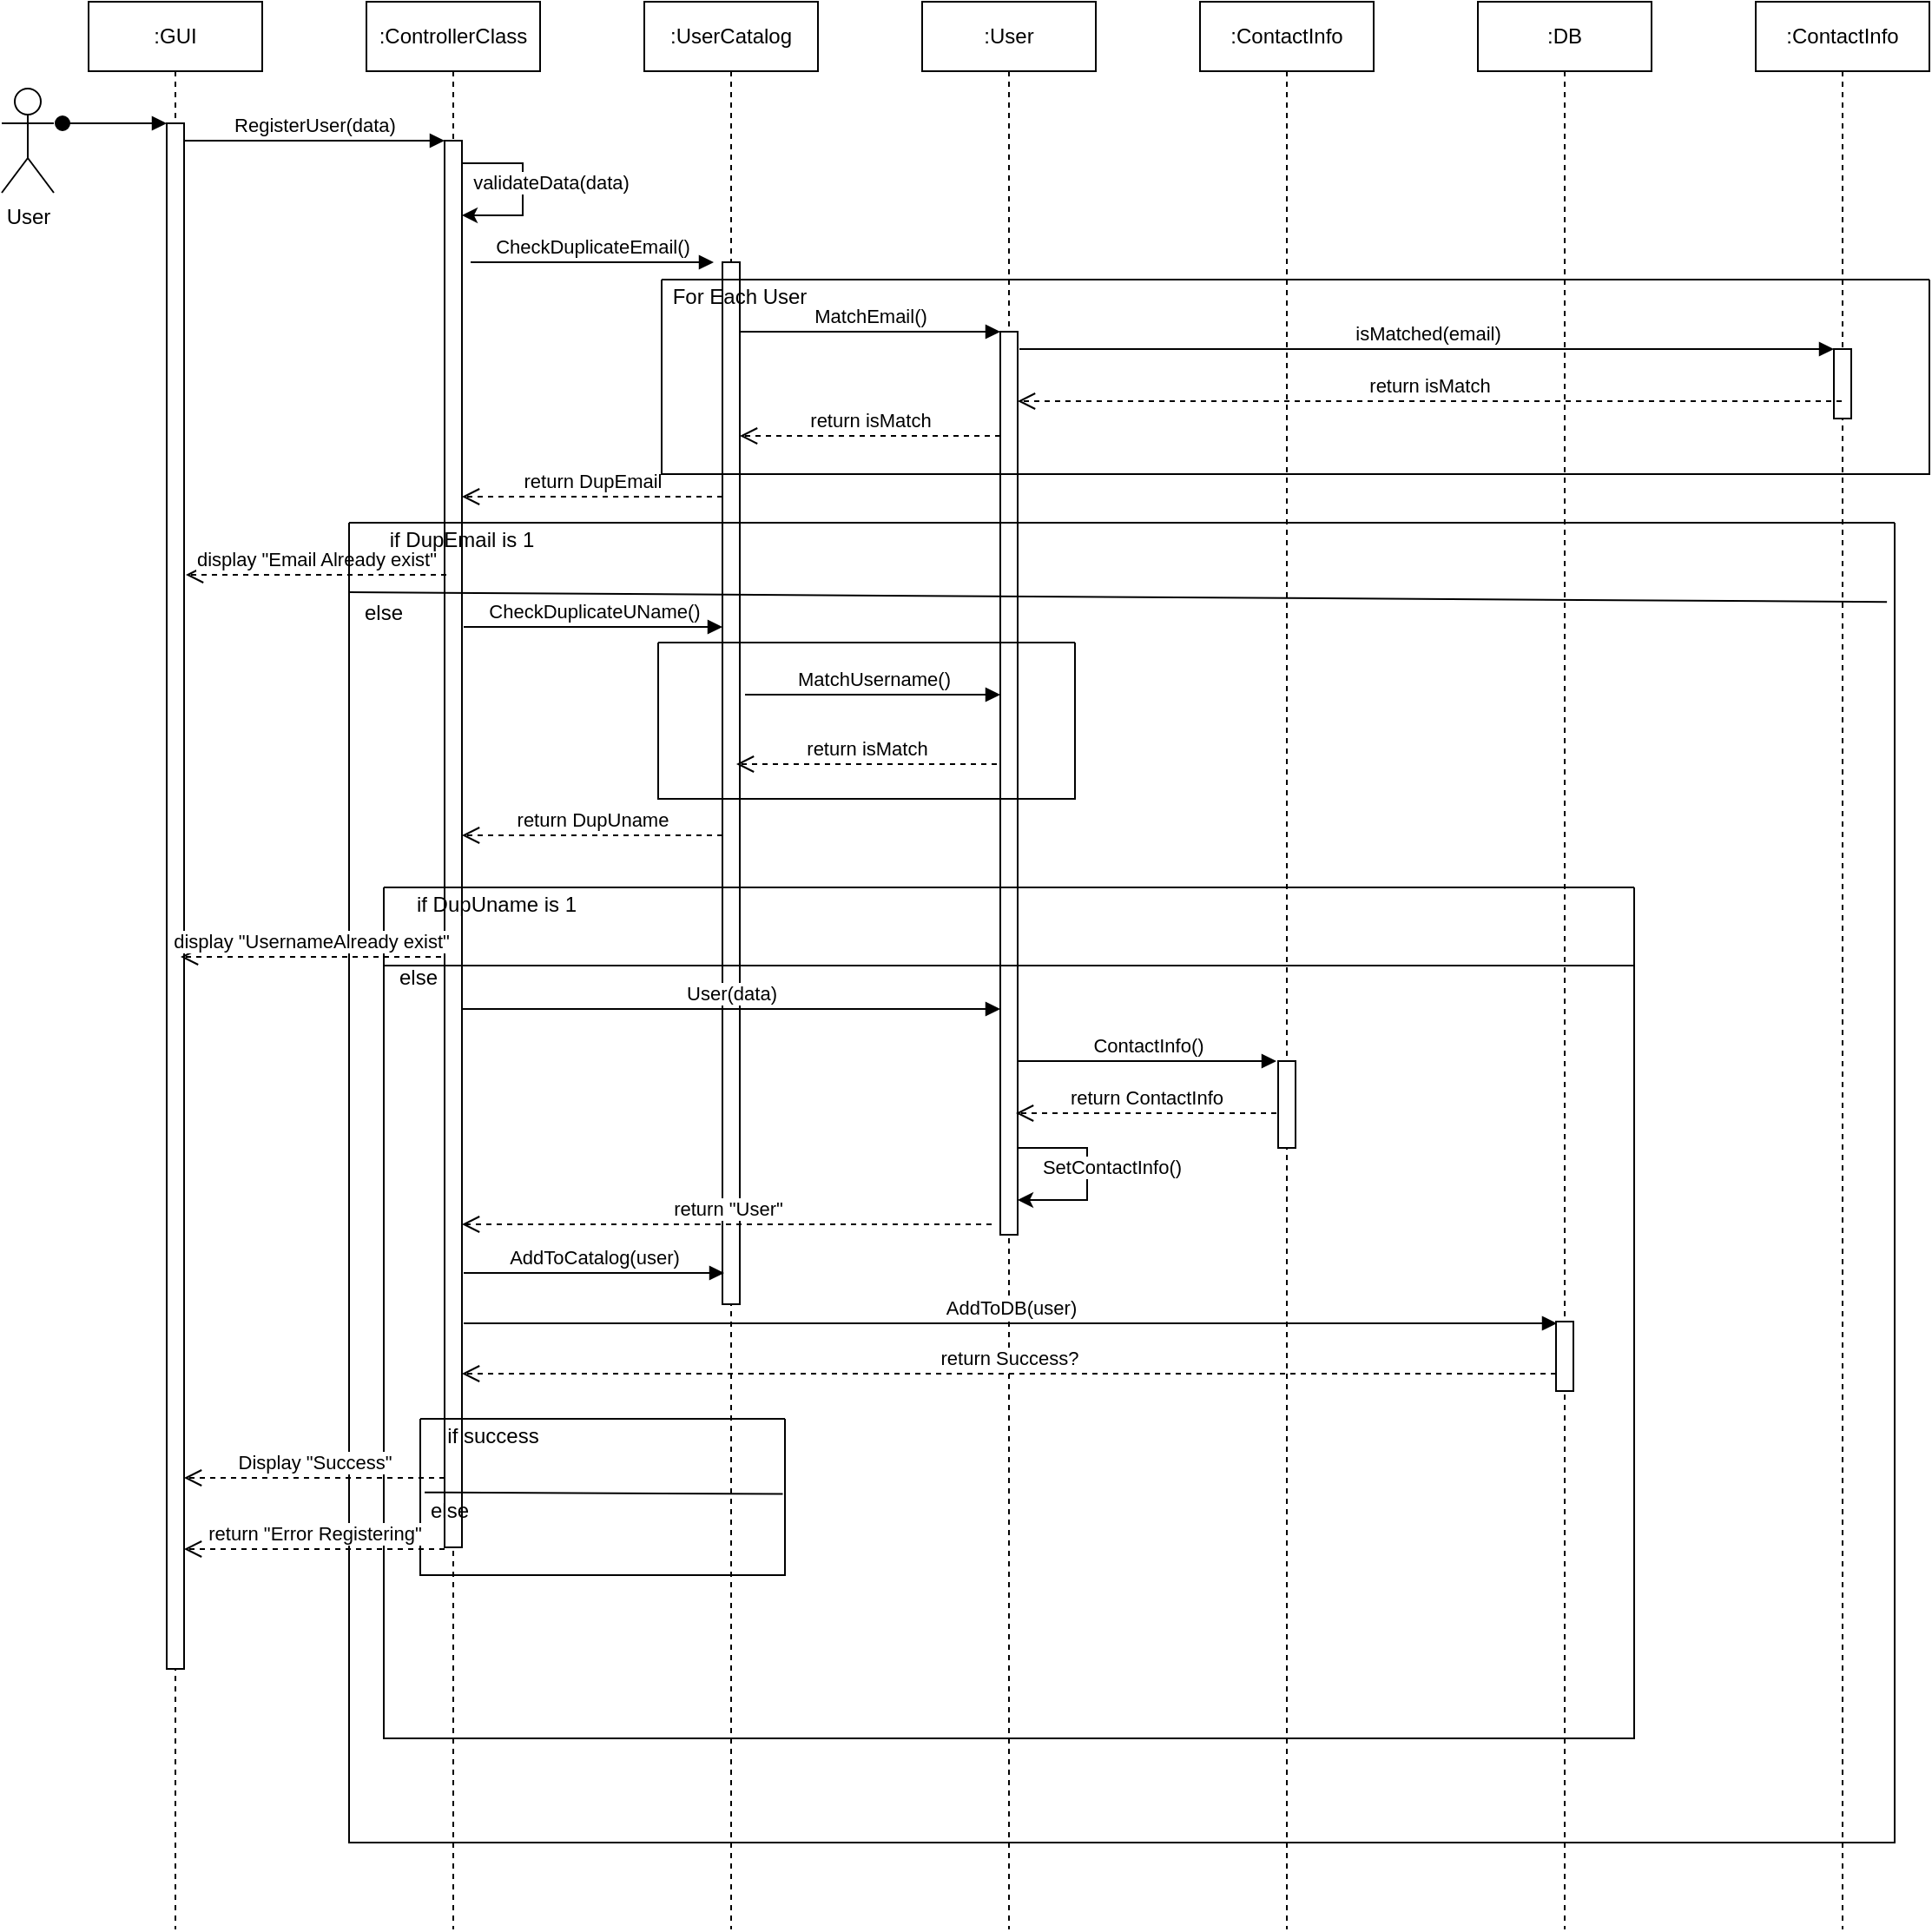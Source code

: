 <mxfile version="28.2.7">
  <diagram name="Page-1" id="2YBvvXClWsGukQMizWep">
    <mxGraphModel grid="1" page="1" gridSize="10" guides="1" tooltips="1" connect="1" arrows="1" fold="1" pageScale="1" pageWidth="850" pageHeight="1100" math="0" shadow="0">
      <root>
        <mxCell id="0" />
        <mxCell id="1" parent="0" />
        <mxCell id="aM9ryv3xv72pqoxQDRHE-1" value=":GUI" style="shape=umlLifeline;perimeter=lifelinePerimeter;whiteSpace=wrap;html=1;container=0;dropTarget=0;collapsible=0;recursiveResize=0;outlineConnect=0;portConstraint=eastwest;newEdgeStyle={&quot;edgeStyle&quot;:&quot;elbowEdgeStyle&quot;,&quot;elbow&quot;:&quot;vertical&quot;,&quot;curved&quot;:0,&quot;rounded&quot;:0};" vertex="1" parent="1">
          <mxGeometry x="60" y="40" width="100" height="1110" as="geometry" />
        </mxCell>
        <mxCell id="aM9ryv3xv72pqoxQDRHE-2" value="" style="html=1;points=[];perimeter=orthogonalPerimeter;outlineConnect=0;targetShapes=umlLifeline;portConstraint=eastwest;newEdgeStyle={&quot;edgeStyle&quot;:&quot;elbowEdgeStyle&quot;,&quot;elbow&quot;:&quot;vertical&quot;,&quot;curved&quot;:0,&quot;rounded&quot;:0};" vertex="1" parent="aM9ryv3xv72pqoxQDRHE-1">
          <mxGeometry x="45" y="70" width="10" height="890" as="geometry" />
        </mxCell>
        <mxCell id="aM9ryv3xv72pqoxQDRHE-3" value="" style="html=1;verticalAlign=bottom;startArrow=oval;endArrow=block;startSize=8;edgeStyle=elbowEdgeStyle;elbow=vertical;curved=0;rounded=0;" edge="1" parent="aM9ryv3xv72pqoxQDRHE-1" target="aM9ryv3xv72pqoxQDRHE-2">
          <mxGeometry relative="1" as="geometry">
            <mxPoint x="-15" y="70" as="sourcePoint" />
          </mxGeometry>
        </mxCell>
        <mxCell id="aM9ryv3xv72pqoxQDRHE-5" value=":ControllerClass" style="shape=umlLifeline;perimeter=lifelinePerimeter;whiteSpace=wrap;html=1;container=0;dropTarget=0;collapsible=0;recursiveResize=0;outlineConnect=0;portConstraint=eastwest;newEdgeStyle={&quot;edgeStyle&quot;:&quot;elbowEdgeStyle&quot;,&quot;elbow&quot;:&quot;vertical&quot;,&quot;curved&quot;:0,&quot;rounded&quot;:0};" vertex="1" parent="1">
          <mxGeometry x="220" y="40" width="100" height="1110" as="geometry" />
        </mxCell>
        <mxCell id="aM9ryv3xv72pqoxQDRHE-6" value="" style="html=1;points=[];perimeter=orthogonalPerimeter;outlineConnect=0;targetShapes=umlLifeline;portConstraint=eastwest;newEdgeStyle={&quot;edgeStyle&quot;:&quot;elbowEdgeStyle&quot;,&quot;elbow&quot;:&quot;vertical&quot;,&quot;curved&quot;:0,&quot;rounded&quot;:0};" vertex="1" parent="aM9ryv3xv72pqoxQDRHE-5">
          <mxGeometry x="45" y="80" width="10" height="810" as="geometry" />
        </mxCell>
        <mxCell id="pFnvR7Fhqss8X4SgKyYp-5" value="" style="endArrow=classic;html=1;rounded=0;" edge="1" parent="aM9ryv3xv72pqoxQDRHE-5">
          <mxGeometry width="50" height="50" relative="1" as="geometry">
            <mxPoint x="55" y="93" as="sourcePoint" />
            <mxPoint x="55" y="123" as="targetPoint" />
            <Array as="points">
              <mxPoint x="90" y="93" />
              <mxPoint x="90" y="123" />
            </Array>
          </mxGeometry>
        </mxCell>
        <mxCell id="pFnvR7Fhqss8X4SgKyYp-9" value="validateData(data)" style="edgeLabel;html=1;align=center;verticalAlign=middle;resizable=0;points=[];" connectable="0" vertex="1" parent="pFnvR7Fhqss8X4SgKyYp-5">
          <mxGeometry x="-0.364" y="2" relative="1" as="geometry">
            <mxPoint x="19" y="13" as="offset" />
          </mxGeometry>
        </mxCell>
        <mxCell id="aM9ryv3xv72pqoxQDRHE-7" value="RegisterUser(data)" style="html=1;verticalAlign=bottom;endArrow=block;edgeStyle=elbowEdgeStyle;elbow=vertical;curved=0;rounded=0;" edge="1" parent="1" source="aM9ryv3xv72pqoxQDRHE-2" target="aM9ryv3xv72pqoxQDRHE-6">
          <mxGeometry relative="1" as="geometry">
            <mxPoint x="195" y="130" as="sourcePoint" />
            <Array as="points">
              <mxPoint x="180" y="120" />
            </Array>
          </mxGeometry>
        </mxCell>
        <mxCell id="aM9ryv3xv72pqoxQDRHE-8" value="display &quot;Email Already exist&quot;" style="html=1;verticalAlign=bottom;endArrow=open;dashed=1;endSize=8;edgeStyle=elbowEdgeStyle;elbow=vertical;curved=0;rounded=0;" edge="1" parent="1">
          <mxGeometry relative="1" as="geometry">
            <mxPoint x="116" y="370" as="targetPoint" />
            <Array as="points">
              <mxPoint x="191" y="370" />
            </Array>
            <mxPoint x="266" y="370" as="sourcePoint" />
          </mxGeometry>
        </mxCell>
        <mxCell id="pFnvR7Fhqss8X4SgKyYp-1" value=":UserCatalog" style="shape=umlLifeline;perimeter=lifelinePerimeter;whiteSpace=wrap;html=1;container=0;dropTarget=0;collapsible=0;recursiveResize=0;outlineConnect=0;portConstraint=eastwest;newEdgeStyle={&quot;edgeStyle&quot;:&quot;elbowEdgeStyle&quot;,&quot;elbow&quot;:&quot;vertical&quot;,&quot;curved&quot;:0,&quot;rounded&quot;:0};" vertex="1" parent="1">
          <mxGeometry x="380" y="40" width="100" height="1110" as="geometry" />
        </mxCell>
        <mxCell id="pFnvR7Fhqss8X4SgKyYp-2" value="" style="html=1;points=[];perimeter=orthogonalPerimeter;outlineConnect=0;targetShapes=umlLifeline;portConstraint=eastwest;newEdgeStyle={&quot;edgeStyle&quot;:&quot;elbowEdgeStyle&quot;,&quot;elbow&quot;:&quot;vertical&quot;,&quot;curved&quot;:0,&quot;rounded&quot;:0};" vertex="1" parent="pFnvR7Fhqss8X4SgKyYp-1">
          <mxGeometry x="45" y="150" width="10" height="600" as="geometry" />
        </mxCell>
        <mxCell id="pFnvR7Fhqss8X4SgKyYp-3" value=":User" style="shape=umlLifeline;perimeter=lifelinePerimeter;whiteSpace=wrap;html=1;container=0;dropTarget=0;collapsible=0;recursiveResize=0;outlineConnect=0;portConstraint=eastwest;newEdgeStyle={&quot;edgeStyle&quot;:&quot;elbowEdgeStyle&quot;,&quot;elbow&quot;:&quot;vertical&quot;,&quot;curved&quot;:0,&quot;rounded&quot;:0};" vertex="1" parent="1">
          <mxGeometry x="540" y="40" width="100" height="1110" as="geometry" />
        </mxCell>
        <mxCell id="pFnvR7Fhqss8X4SgKyYp-4" value="" style="html=1;points=[];perimeter=orthogonalPerimeter;outlineConnect=0;targetShapes=umlLifeline;portConstraint=eastwest;newEdgeStyle={&quot;edgeStyle&quot;:&quot;elbowEdgeStyle&quot;,&quot;elbow&quot;:&quot;vertical&quot;,&quot;curved&quot;:0,&quot;rounded&quot;:0};" vertex="1" parent="pFnvR7Fhqss8X4SgKyYp-3">
          <mxGeometry x="45" y="190" width="10" height="520" as="geometry" />
        </mxCell>
        <mxCell id="pFnvR7Fhqss8X4SgKyYp-38" value="" style="endArrow=classic;html=1;rounded=0;" edge="1" parent="pFnvR7Fhqss8X4SgKyYp-3" source="pFnvR7Fhqss8X4SgKyYp-4" target="pFnvR7Fhqss8X4SgKyYp-4">
          <mxGeometry width="50" height="50" relative="1" as="geometry">
            <mxPoint x="60" y="660" as="sourcePoint" />
            <mxPoint x="60" y="690" as="targetPoint" />
            <Array as="points">
              <mxPoint x="95" y="660" />
              <mxPoint x="95" y="690" />
            </Array>
          </mxGeometry>
        </mxCell>
        <mxCell id="pFnvR7Fhqss8X4SgKyYp-39" value="SetContactInfo()" style="edgeLabel;html=1;align=center;verticalAlign=middle;resizable=0;points=[];" connectable="0" vertex="1" parent="pFnvR7Fhqss8X4SgKyYp-38">
          <mxGeometry x="-0.364" y="2" relative="1" as="geometry">
            <mxPoint x="19" y="13" as="offset" />
          </mxGeometry>
        </mxCell>
        <mxCell id="pFnvR7Fhqss8X4SgKyYp-10" value="CheckDuplicateEmail()" style="html=1;verticalAlign=bottom;endArrow=block;edgeStyle=elbowEdgeStyle;elbow=vertical;curved=0;rounded=0;" edge="1" parent="1">
          <mxGeometry relative="1" as="geometry">
            <mxPoint x="280" y="190" as="sourcePoint" />
            <Array as="points">
              <mxPoint x="335" y="190" />
            </Array>
            <mxPoint x="420" y="190" as="targetPoint" />
          </mxGeometry>
        </mxCell>
        <mxCell id="pFnvR7Fhqss8X4SgKyYp-11" value="return DupEmail" style="html=1;verticalAlign=bottom;endArrow=open;dashed=1;endSize=8;edgeStyle=elbowEdgeStyle;elbow=horizontal;curved=0;rounded=0;" edge="1" parent="1">
          <mxGeometry relative="1" as="geometry">
            <mxPoint x="275" y="325" as="targetPoint" />
            <Array as="points">
              <mxPoint x="350" y="325" />
            </Array>
            <mxPoint x="425" y="325" as="sourcePoint" />
          </mxGeometry>
        </mxCell>
        <mxCell id="pFnvR7Fhqss8X4SgKyYp-12" value="" style="swimlane;startSize=0;" vertex="1" parent="1">
          <mxGeometry x="210" y="340" width="890" height="760" as="geometry" />
        </mxCell>
        <mxCell id="pFnvR7Fhqss8X4SgKyYp-13" value="if DupEmail is 1" style="text;html=1;whiteSpace=wrap;strokeColor=none;fillColor=none;align=center;verticalAlign=middle;rounded=0;" vertex="1" parent="pFnvR7Fhqss8X4SgKyYp-12">
          <mxGeometry width="130" height="20" as="geometry" />
        </mxCell>
        <mxCell id="pFnvR7Fhqss8X4SgKyYp-14" value="" style="endArrow=none;html=1;rounded=0;exitX=0;exitY=0.25;exitDx=0;exitDy=0;entryX=0.995;entryY=0.06;entryDx=0;entryDy=0;entryPerimeter=0;" edge="1" parent="pFnvR7Fhqss8X4SgKyYp-12" target="pFnvR7Fhqss8X4SgKyYp-12">
          <mxGeometry width="50" height="50" relative="1" as="geometry">
            <mxPoint y="40.0" as="sourcePoint" />
            <mxPoint x="740" y="40" as="targetPoint" />
          </mxGeometry>
        </mxCell>
        <mxCell id="pFnvR7Fhqss8X4SgKyYp-15" value="else" style="text;html=1;whiteSpace=wrap;strokeColor=none;fillColor=none;align=center;verticalAlign=middle;rounded=0;" vertex="1" parent="pFnvR7Fhqss8X4SgKyYp-12">
          <mxGeometry x="-10" y="37" width="60" height="30" as="geometry" />
        </mxCell>
        <mxCell id="pFnvR7Fhqss8X4SgKyYp-25" value="" style="swimlane;startSize=0;" vertex="1" parent="pFnvR7Fhqss8X4SgKyYp-12">
          <mxGeometry x="178" y="69" width="240" height="90" as="geometry" />
        </mxCell>
        <mxCell id="pFnvR7Fhqss8X4SgKyYp-26" value="MatchUsername()" style="html=1;verticalAlign=bottom;endArrow=block;edgeStyle=elbowEdgeStyle;elbow=vertical;curved=0;rounded=0;" edge="1" parent="pFnvR7Fhqss8X4SgKyYp-25" target="pFnvR7Fhqss8X4SgKyYp-4">
          <mxGeometry relative="1" as="geometry">
            <mxPoint x="50" y="30" as="sourcePoint" />
            <Array as="points">
              <mxPoint x="105" y="30" />
            </Array>
            <mxPoint x="190" y="30" as="targetPoint" />
          </mxGeometry>
        </mxCell>
        <mxCell id="pFnvR7Fhqss8X4SgKyYp-27" value="return isMatch" style="html=1;verticalAlign=bottom;endArrow=open;dashed=1;endSize=8;edgeStyle=elbowEdgeStyle;elbow=horizontal;curved=0;rounded=0;" edge="1" parent="pFnvR7Fhqss8X4SgKyYp-25">
          <mxGeometry relative="1" as="geometry">
            <mxPoint x="45" y="70" as="targetPoint" />
            <Array as="points">
              <mxPoint x="120" y="70" />
            </Array>
            <mxPoint x="195" y="70" as="sourcePoint" />
          </mxGeometry>
        </mxCell>
        <mxCell id="pFnvR7Fhqss8X4SgKyYp-28" value="CheckDuplicateUName()" style="html=1;verticalAlign=bottom;endArrow=block;edgeStyle=elbowEdgeStyle;elbow=vertical;curved=0;rounded=0;" edge="1" parent="pFnvR7Fhqss8X4SgKyYp-12" target="pFnvR7Fhqss8X4SgKyYp-2">
          <mxGeometry relative="1" as="geometry">
            <mxPoint x="66" y="60" as="sourcePoint" />
            <Array as="points">
              <mxPoint x="121" y="60" />
            </Array>
            <mxPoint x="206" y="60" as="targetPoint" />
          </mxGeometry>
        </mxCell>
        <mxCell id="pFnvR7Fhqss8X4SgKyYp-29" value="return DupUname" style="html=1;verticalAlign=bottom;endArrow=open;dashed=1;endSize=8;edgeStyle=elbowEdgeStyle;elbow=horizontal;curved=0;rounded=0;" edge="1" parent="pFnvR7Fhqss8X4SgKyYp-12">
          <mxGeometry relative="1" as="geometry">
            <mxPoint x="65" y="180" as="targetPoint" />
            <Array as="points">
              <mxPoint x="140" y="180" />
            </Array>
            <mxPoint x="215" y="180" as="sourcePoint" />
          </mxGeometry>
        </mxCell>
        <mxCell id="pFnvR7Fhqss8X4SgKyYp-30" value="" style="swimlane;startSize=0;" vertex="1" parent="pFnvR7Fhqss8X4SgKyYp-12">
          <mxGeometry x="20" y="210" width="720" height="490" as="geometry" />
        </mxCell>
        <mxCell id="pFnvR7Fhqss8X4SgKyYp-32" value="" style="endArrow=none;html=1;rounded=0;exitX=0;exitY=0.25;exitDx=0;exitDy=0;entryX=1;entryY=0.25;entryDx=0;entryDy=0;" edge="1" parent="pFnvR7Fhqss8X4SgKyYp-30">
          <mxGeometry width="50" height="50" relative="1" as="geometry">
            <mxPoint y="45" as="sourcePoint" />
            <mxPoint x="720" y="45" as="targetPoint" />
          </mxGeometry>
        </mxCell>
        <mxCell id="pFnvR7Fhqss8X4SgKyYp-36" value="ContactInfo()" style="html=1;verticalAlign=bottom;endArrow=block;edgeStyle=elbowEdgeStyle;elbow=vertical;curved=0;rounded=0;" edge="1" parent="pFnvR7Fhqss8X4SgKyYp-30">
          <mxGeometry relative="1" as="geometry">
            <mxPoint x="365" y="100" as="sourcePoint" />
            <Array as="points">
              <mxPoint x="420" y="100" />
            </Array>
            <mxPoint x="514" y="100" as="targetPoint" />
          </mxGeometry>
        </mxCell>
        <mxCell id="pFnvR7Fhqss8X4SgKyYp-37" value="return ContactInfo" style="html=1;verticalAlign=bottom;endArrow=open;dashed=1;endSize=8;edgeStyle=elbowEdgeStyle;elbow=horizontal;curved=0;rounded=0;" edge="1" parent="pFnvR7Fhqss8X4SgKyYp-30">
          <mxGeometry relative="1" as="geometry">
            <mxPoint x="364" y="130" as="targetPoint" />
            <Array as="points">
              <mxPoint x="439" y="130" />
            </Array>
            <mxPoint x="514" y="130" as="sourcePoint" />
          </mxGeometry>
        </mxCell>
        <mxCell id="pFnvR7Fhqss8X4SgKyYp-40" value="return &quot;User&quot;" style="html=1;verticalAlign=bottom;endArrow=open;dashed=1;endSize=8;edgeStyle=elbowEdgeStyle;elbow=horizontal;curved=0;rounded=0;" edge="1" parent="pFnvR7Fhqss8X4SgKyYp-30">
          <mxGeometry relative="1" as="geometry">
            <mxPoint x="45" y="194" as="targetPoint" />
            <Array as="points">
              <mxPoint x="275" y="194" />
            </Array>
            <mxPoint x="350" y="194" as="sourcePoint" />
          </mxGeometry>
        </mxCell>
        <mxCell id="pFnvR7Fhqss8X4SgKyYp-41" value="AddToDB(user)" style="html=1;verticalAlign=bottom;endArrow=block;edgeStyle=elbowEdgeStyle;elbow=vertical;curved=0;rounded=0;" edge="1" parent="pFnvR7Fhqss8X4SgKyYp-30">
          <mxGeometry relative="1" as="geometry">
            <mxPoint x="46" y="251" as="sourcePoint" />
            <Array as="points">
              <mxPoint x="116" y="251" />
            </Array>
            <mxPoint x="675.5" y="251" as="targetPoint" />
          </mxGeometry>
        </mxCell>
        <mxCell id="pFnvR7Fhqss8X4SgKyYp-42" value="AddToCatalog(user)" style="html=1;verticalAlign=bottom;endArrow=block;edgeStyle=elbowEdgeStyle;elbow=horizontal;curved=0;rounded=0;" edge="1" parent="pFnvR7Fhqss8X4SgKyYp-30">
          <mxGeometry relative="1" as="geometry">
            <mxPoint x="46" y="222" as="sourcePoint" />
            <Array as="points">
              <mxPoint x="116" y="222" />
            </Array>
            <mxPoint x="196" y="222" as="targetPoint" />
          </mxGeometry>
        </mxCell>
        <mxCell id="pFnvR7Fhqss8X4SgKyYp-43" value="return Success?" style="html=1;verticalAlign=bottom;endArrow=open;dashed=1;endSize=8;edgeStyle=elbowEdgeStyle;elbow=horizontal;curved=0;rounded=0;" edge="1" parent="pFnvR7Fhqss8X4SgKyYp-30">
          <mxGeometry relative="1" as="geometry">
            <mxPoint x="45" y="280" as="targetPoint" />
            <Array as="points">
              <mxPoint x="600" y="280" />
            </Array>
            <mxPoint x="675" y="280" as="sourcePoint" />
          </mxGeometry>
        </mxCell>
        <mxCell id="pFnvR7Fhqss8X4SgKyYp-44" value="" style="swimlane;startSize=0;" vertex="1" parent="pFnvR7Fhqss8X4SgKyYp-30">
          <mxGeometry x="21" y="306" width="210" height="90" as="geometry" />
        </mxCell>
        <mxCell id="pFnvR7Fhqss8X4SgKyYp-49" value="" style="endArrow=none;html=1;rounded=0;exitX=0.012;exitY=0.393;exitDx=0;exitDy=0;exitPerimeter=0;entryX=0.994;entryY=0.403;entryDx=0;entryDy=0;entryPerimeter=0;" edge="1" parent="pFnvR7Fhqss8X4SgKyYp-30">
          <mxGeometry width="50" height="50" relative="1" as="geometry">
            <mxPoint x="23.52" y="348.37" as="sourcePoint" />
            <mxPoint x="229.74" y="349.27" as="targetPoint" />
          </mxGeometry>
        </mxCell>
        <mxCell id="pFnvR7Fhqss8X4SgKyYp-16" value=":ContactInfo" style="shape=umlLifeline;perimeter=lifelinePerimeter;whiteSpace=wrap;html=1;container=0;dropTarget=0;collapsible=0;recursiveResize=0;outlineConnect=0;portConstraint=eastwest;newEdgeStyle={&quot;edgeStyle&quot;:&quot;elbowEdgeStyle&quot;,&quot;elbow&quot;:&quot;vertical&quot;,&quot;curved&quot;:0,&quot;rounded&quot;:0};" vertex="1" parent="1">
          <mxGeometry x="700" y="40" width="100" height="1110" as="geometry" />
        </mxCell>
        <mxCell id="pFnvR7Fhqss8X4SgKyYp-17" value="" style="html=1;points=[];perimeter=orthogonalPerimeter;outlineConnect=0;targetShapes=umlLifeline;portConstraint=eastwest;newEdgeStyle={&quot;edgeStyle&quot;:&quot;elbowEdgeStyle&quot;,&quot;elbow&quot;:&quot;vertical&quot;,&quot;curved&quot;:0,&quot;rounded&quot;:0};" vertex="1" parent="pFnvR7Fhqss8X4SgKyYp-16">
          <mxGeometry x="45" y="610" width="10" height="50" as="geometry" />
        </mxCell>
        <mxCell id="pFnvR7Fhqss8X4SgKyYp-18" value=":DB" style="shape=umlLifeline;perimeter=lifelinePerimeter;whiteSpace=wrap;html=1;container=0;dropTarget=0;collapsible=0;recursiveResize=0;outlineConnect=0;portConstraint=eastwest;newEdgeStyle={&quot;edgeStyle&quot;:&quot;elbowEdgeStyle&quot;,&quot;elbow&quot;:&quot;vertical&quot;,&quot;curved&quot;:0,&quot;rounded&quot;:0};" vertex="1" parent="1">
          <mxGeometry x="860" y="40" width="100" height="1110" as="geometry" />
        </mxCell>
        <mxCell id="pFnvR7Fhqss8X4SgKyYp-19" value="" style="html=1;points=[];perimeter=orthogonalPerimeter;outlineConnect=0;targetShapes=umlLifeline;portConstraint=eastwest;newEdgeStyle={&quot;edgeStyle&quot;:&quot;elbowEdgeStyle&quot;,&quot;elbow&quot;:&quot;vertical&quot;,&quot;curved&quot;:0,&quot;rounded&quot;:0};" vertex="1" parent="pFnvR7Fhqss8X4SgKyYp-18">
          <mxGeometry x="45" y="760" width="10" height="40" as="geometry" />
        </mxCell>
        <mxCell id="pFnvR7Fhqss8X4SgKyYp-20" value="" style="swimlane;startSize=0;" vertex="1" parent="1">
          <mxGeometry x="390" y="200" width="730" height="112" as="geometry" />
        </mxCell>
        <mxCell id="pFnvR7Fhqss8X4SgKyYp-23" value="MatchEmail()" style="html=1;verticalAlign=bottom;endArrow=block;edgeStyle=elbowEdgeStyle;elbow=vertical;curved=0;rounded=0;" edge="1" parent="pFnvR7Fhqss8X4SgKyYp-20" target="pFnvR7Fhqss8X4SgKyYp-4">
          <mxGeometry relative="1" as="geometry">
            <mxPoint x="45" y="30" as="sourcePoint" />
            <Array as="points">
              <mxPoint x="100" y="30" />
            </Array>
            <mxPoint x="185" y="30" as="targetPoint" />
          </mxGeometry>
        </mxCell>
        <mxCell id="pFnvR7Fhqss8X4SgKyYp-24" value="return isMatch" style="html=1;verticalAlign=bottom;endArrow=open;dashed=1;endSize=8;edgeStyle=elbowEdgeStyle;elbow=horizontal;curved=0;rounded=0;" edge="1" parent="pFnvR7Fhqss8X4SgKyYp-20">
          <mxGeometry relative="1" as="geometry">
            <mxPoint x="45" y="90" as="targetPoint" />
            <Array as="points">
              <mxPoint x="120" y="90" />
            </Array>
            <mxPoint x="195" y="90" as="sourcePoint" />
          </mxGeometry>
        </mxCell>
        <mxCell id="pFnvR7Fhqss8X4SgKyYp-21" value="For Each User" style="text;html=1;whiteSpace=wrap;strokeColor=none;fillColor=none;align=center;verticalAlign=middle;rounded=0;" vertex="1" parent="pFnvR7Fhqss8X4SgKyYp-20">
          <mxGeometry x="-10" width="110" height="20" as="geometry" />
        </mxCell>
        <mxCell id="5nEbS5Av6uCsxqCTjR4v-4" value="isMatched(email)" style="html=1;verticalAlign=bottom;endArrow=block;edgeStyle=elbowEdgeStyle;elbow=vertical;curved=0;rounded=0;" edge="1" parent="pFnvR7Fhqss8X4SgKyYp-20" target="5nEbS5Av6uCsxqCTjR4v-5">
          <mxGeometry relative="1" as="geometry">
            <mxPoint x="206" y="40" as="sourcePoint" />
            <Array as="points">
              <mxPoint x="261" y="40" />
            </Array>
            <mxPoint x="356" y="40" as="targetPoint" />
          </mxGeometry>
        </mxCell>
        <mxCell id="pFnvR7Fhqss8X4SgKyYp-31" value="if DupUname is 1" style="text;html=1;whiteSpace=wrap;strokeColor=none;fillColor=none;align=center;verticalAlign=middle;rounded=0;" vertex="1" parent="1">
          <mxGeometry x="230" y="550" width="130" height="20" as="geometry" />
        </mxCell>
        <mxCell id="pFnvR7Fhqss8X4SgKyYp-33" value="display &quot;Username&lt;span style=&quot;background-color: light-dark(#ffffff, var(--ge-dark-color, #121212)); color: light-dark(rgb(0, 0, 0), rgb(255, 255, 255));&quot;&gt;Already exist&quot;&lt;/span&gt;" style="html=1;verticalAlign=bottom;endArrow=open;dashed=1;endSize=8;edgeStyle=elbowEdgeStyle;elbow=vertical;curved=0;rounded=0;" edge="1" parent="1">
          <mxGeometry relative="1" as="geometry">
            <mxPoint x="113" y="590" as="targetPoint" />
            <Array as="points">
              <mxPoint x="188" y="590" />
            </Array>
            <mxPoint x="263" y="590" as="sourcePoint" />
          </mxGeometry>
        </mxCell>
        <mxCell id="pFnvR7Fhqss8X4SgKyYp-34" value="else" style="text;html=1;whiteSpace=wrap;strokeColor=none;fillColor=none;align=center;verticalAlign=middle;rounded=0;" vertex="1" parent="1">
          <mxGeometry x="220" y="594" width="60" height="16" as="geometry" />
        </mxCell>
        <mxCell id="pFnvR7Fhqss8X4SgKyYp-35" value="User(data)" style="html=1;verticalAlign=bottom;endArrow=block;edgeStyle=elbowEdgeStyle;elbow=vertical;curved=0;rounded=0;" edge="1" parent="1" source="aM9ryv3xv72pqoxQDRHE-6" target="pFnvR7Fhqss8X4SgKyYp-4">
          <mxGeometry relative="1" as="geometry">
            <mxPoint x="290" y="620" as="sourcePoint" />
            <Array as="points">
              <mxPoint x="345" y="620" />
            </Array>
            <mxPoint x="439" y="620" as="targetPoint" />
          </mxGeometry>
        </mxCell>
        <mxCell id="pFnvR7Fhqss8X4SgKyYp-45" value="if success" style="text;html=1;whiteSpace=wrap;strokeColor=none;fillColor=none;align=center;verticalAlign=middle;rounded=0;" vertex="1" parent="1">
          <mxGeometry x="246" y="856" width="94" height="20" as="geometry" />
        </mxCell>
        <mxCell id="pFnvR7Fhqss8X4SgKyYp-46" value="else" style="text;html=1;whiteSpace=wrap;strokeColor=none;fillColor=none;align=center;verticalAlign=middle;rounded=0;" vertex="1" parent="1">
          <mxGeometry x="238" y="901" width="60" height="16" as="geometry" />
        </mxCell>
        <mxCell id="pFnvR7Fhqss8X4SgKyYp-50" value="Display &quot;Success&quot;" style="html=1;verticalAlign=bottom;endArrow=open;dashed=1;endSize=8;edgeStyle=elbowEdgeStyle;elbow=vertical;curved=0;rounded=0;" edge="1" parent="1">
          <mxGeometry relative="1" as="geometry">
            <mxPoint x="115" y="890" as="targetPoint" />
            <Array as="points">
              <mxPoint x="190" y="890" />
            </Array>
            <mxPoint x="265" y="890" as="sourcePoint" />
          </mxGeometry>
        </mxCell>
        <mxCell id="pFnvR7Fhqss8X4SgKyYp-51" value="return &quot;Error Registering&quot;" style="html=1;verticalAlign=bottom;endArrow=open;dashed=1;endSize=8;edgeStyle=elbowEdgeStyle;elbow=horizontal;curved=0;rounded=0;" edge="1" parent="1">
          <mxGeometry relative="1" as="geometry">
            <mxPoint x="115" y="931" as="targetPoint" />
            <Array as="points">
              <mxPoint x="190" y="931" />
            </Array>
            <mxPoint x="265" y="931" as="sourcePoint" />
          </mxGeometry>
        </mxCell>
        <mxCell id="5nEbS5Av6uCsxqCTjR4v-1" value="User" style="shape=umlActor;verticalLabelPosition=bottom;verticalAlign=top;html=1;outlineConnect=0;" vertex="1" parent="1">
          <mxGeometry x="10" y="90" width="30" height="60" as="geometry" />
        </mxCell>
        <mxCell id="5nEbS5Av6uCsxqCTjR4v-3" value=":ContactInfo" style="shape=umlLifeline;perimeter=lifelinePerimeter;whiteSpace=wrap;html=1;container=1;dropTarget=0;collapsible=0;recursiveResize=0;outlineConnect=0;portConstraint=eastwest;newEdgeStyle={&quot;curved&quot;:0,&quot;rounded&quot;:0};" vertex="1" parent="1">
          <mxGeometry x="1020" y="40" width="100" height="1110" as="geometry" />
        </mxCell>
        <mxCell id="5nEbS5Av6uCsxqCTjR4v-5" value="" style="html=1;points=[[0,0,0,0,5],[0,1,0,0,-5],[1,0,0,0,5],[1,1,0,0,-5]];perimeter=orthogonalPerimeter;outlineConnect=0;targetShapes=umlLifeline;portConstraint=eastwest;newEdgeStyle={&quot;curved&quot;:0,&quot;rounded&quot;:0};" vertex="1" parent="5nEbS5Av6uCsxqCTjR4v-3">
          <mxGeometry x="45" y="200" width="10" height="40" as="geometry" />
        </mxCell>
        <mxCell id="5nEbS5Av6uCsxqCTjR4v-6" value="return isMatch" style="html=1;verticalAlign=bottom;endArrow=open;dashed=1;endSize=8;edgeStyle=elbowEdgeStyle;elbow=vertical;curved=0;rounded=0;" edge="1" parent="1" source="5nEbS5Av6uCsxqCTjR4v-3" target="pFnvR7Fhqss8X4SgKyYp-4">
          <mxGeometry relative="1" as="geometry">
            <mxPoint x="650" y="270" as="targetPoint" />
            <Array as="points">
              <mxPoint x="765" y="270" />
            </Array>
            <mxPoint x="800" y="270" as="sourcePoint" />
          </mxGeometry>
        </mxCell>
      </root>
    </mxGraphModel>
  </diagram>
</mxfile>
